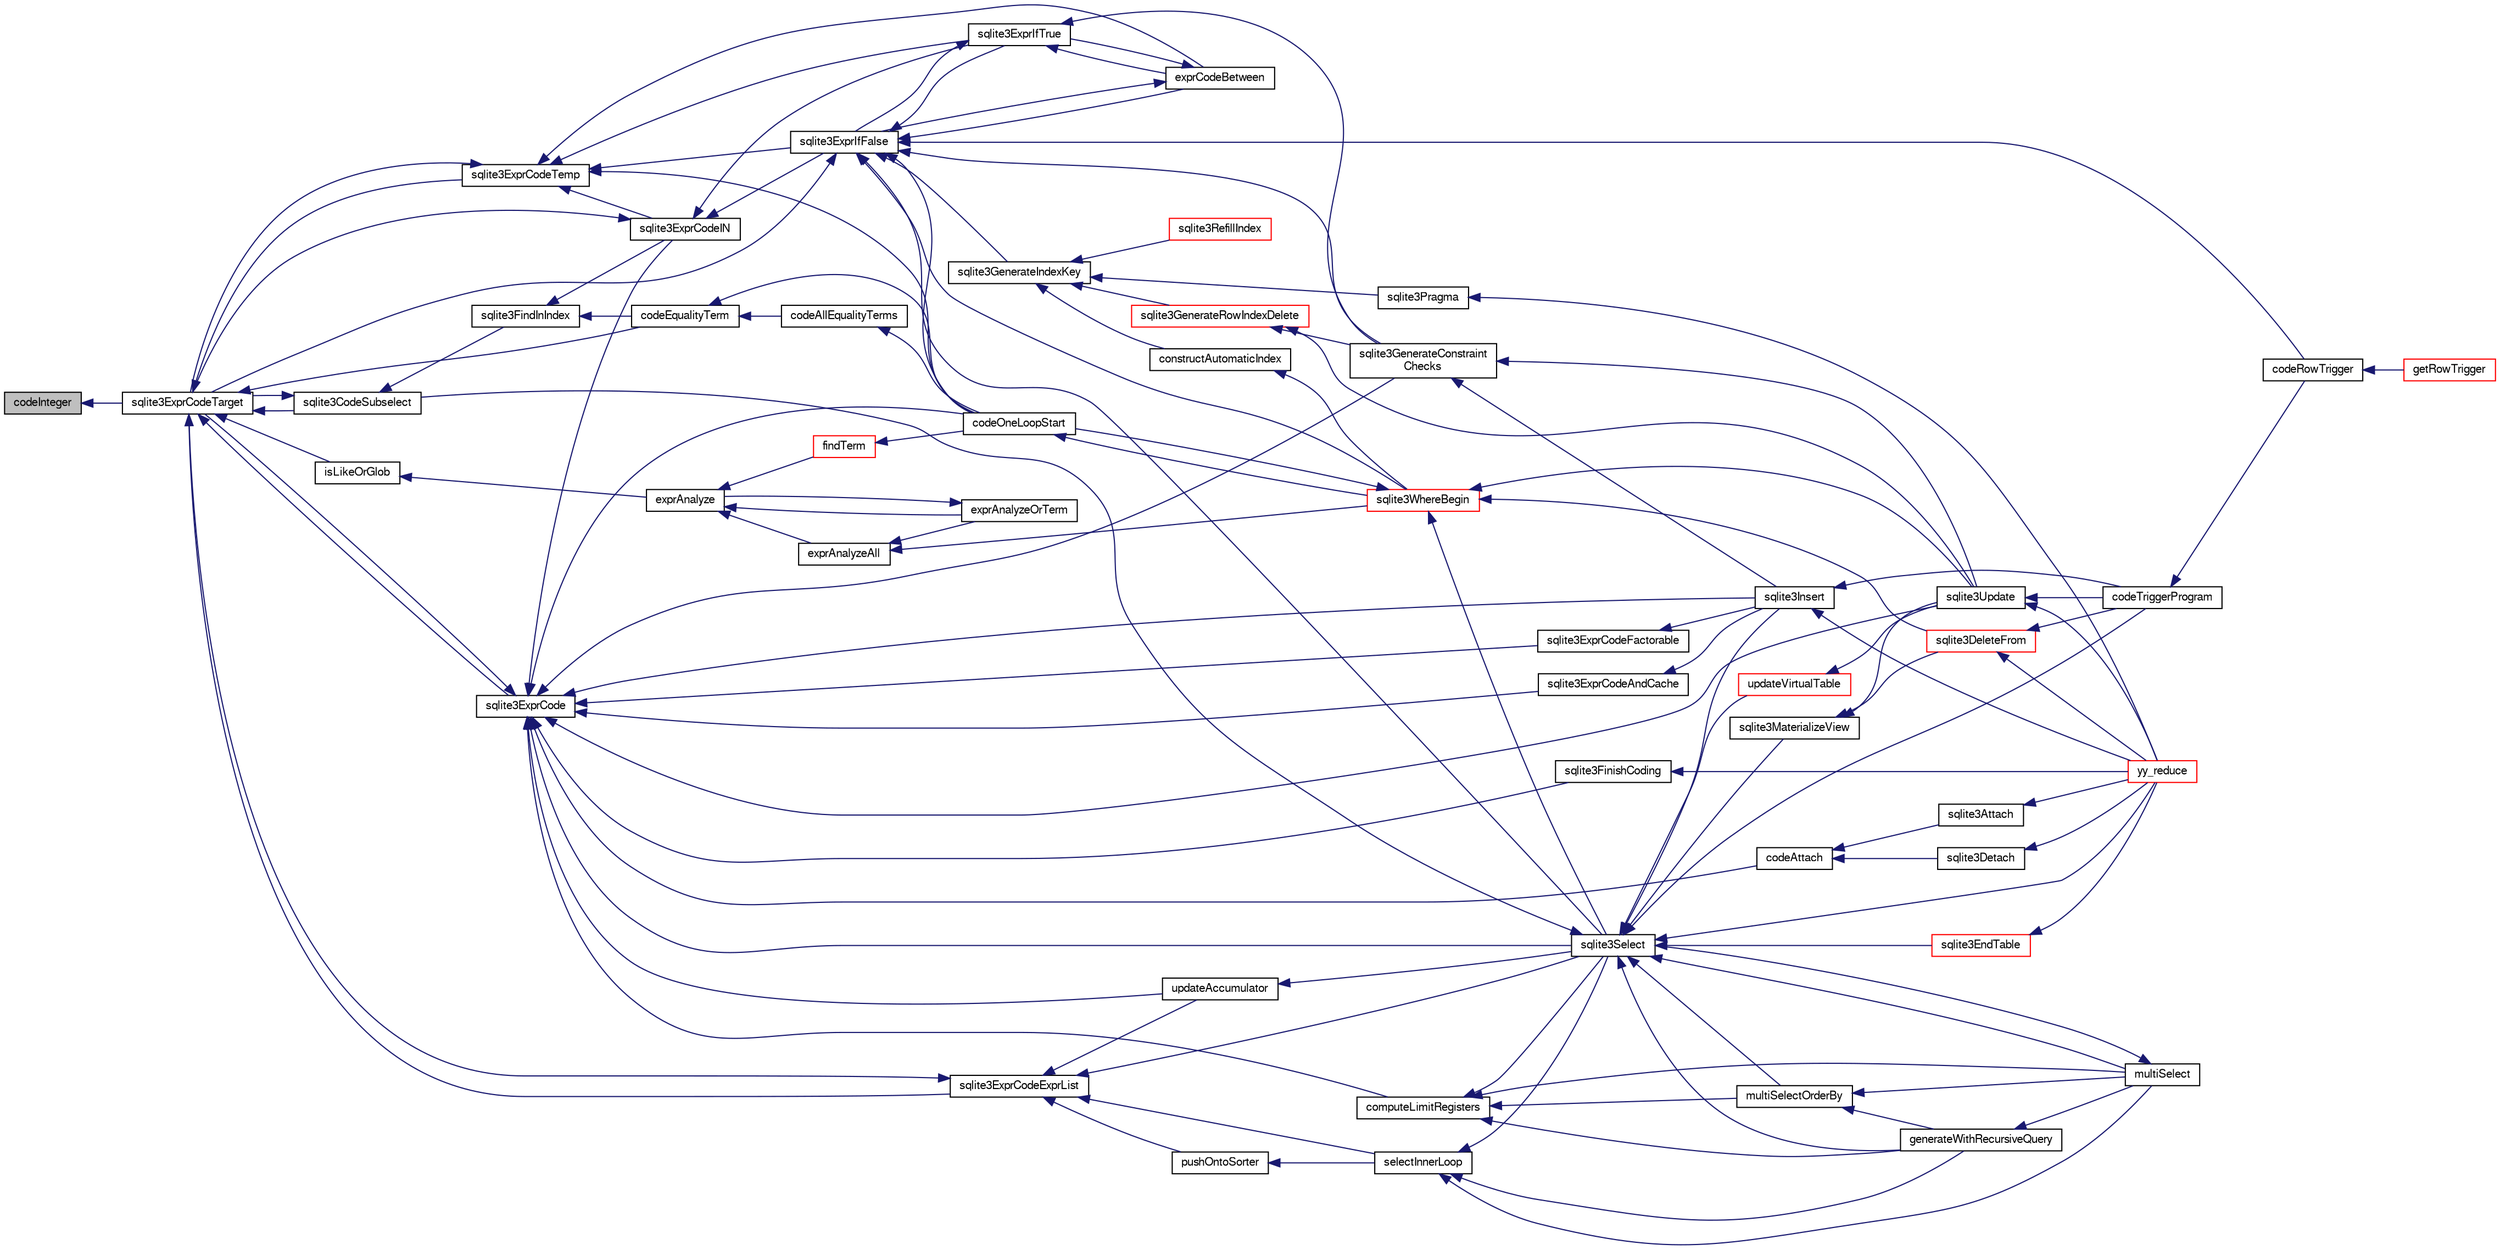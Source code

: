 digraph "codeInteger"
{
  edge [fontname="FreeSans",fontsize="10",labelfontname="FreeSans",labelfontsize="10"];
  node [fontname="FreeSans",fontsize="10",shape=record];
  rankdir="LR";
  Node53621 [label="codeInteger",height=0.2,width=0.4,color="black", fillcolor="grey75", style="filled", fontcolor="black"];
  Node53621 -> Node53622 [dir="back",color="midnightblue",fontsize="10",style="solid",fontname="FreeSans"];
  Node53622 [label="sqlite3ExprCodeTarget",height=0.2,width=0.4,color="black", fillcolor="white", style="filled",URL="$sqlite3_8c.html#a4f308397a0a3ed299ed31aaa1ae2a293"];
  Node53622 -> Node53623 [dir="back",color="midnightblue",fontsize="10",style="solid",fontname="FreeSans"];
  Node53623 [label="sqlite3CodeSubselect",height=0.2,width=0.4,color="black", fillcolor="white", style="filled",URL="$sqlite3_8c.html#aa69b46d2204a1d1b110107a1be12ee0c"];
  Node53623 -> Node53624 [dir="back",color="midnightblue",fontsize="10",style="solid",fontname="FreeSans"];
  Node53624 [label="sqlite3FindInIndex",height=0.2,width=0.4,color="black", fillcolor="white", style="filled",URL="$sqlite3_8c.html#af7d8c56ab0231f44bb5f87b3fafeffb2"];
  Node53624 -> Node53625 [dir="back",color="midnightblue",fontsize="10",style="solid",fontname="FreeSans"];
  Node53625 [label="sqlite3ExprCodeIN",height=0.2,width=0.4,color="black", fillcolor="white", style="filled",URL="$sqlite3_8c.html#ad9cf4f5b5ffb90c24a4a0900c8626193"];
  Node53625 -> Node53622 [dir="back",color="midnightblue",fontsize="10",style="solid",fontname="FreeSans"];
  Node53625 -> Node53626 [dir="back",color="midnightblue",fontsize="10",style="solid",fontname="FreeSans"];
  Node53626 [label="sqlite3ExprIfTrue",height=0.2,width=0.4,color="black", fillcolor="white", style="filled",URL="$sqlite3_8c.html#ad93a55237c23e1b743ab1f59df1a1444"];
  Node53626 -> Node53627 [dir="back",color="midnightblue",fontsize="10",style="solid",fontname="FreeSans"];
  Node53627 [label="exprCodeBetween",height=0.2,width=0.4,color="black", fillcolor="white", style="filled",URL="$sqlite3_8c.html#abd053493214542bca8f406f42145d173"];
  Node53627 -> Node53626 [dir="back",color="midnightblue",fontsize="10",style="solid",fontname="FreeSans"];
  Node53627 -> Node53628 [dir="back",color="midnightblue",fontsize="10",style="solid",fontname="FreeSans"];
  Node53628 [label="sqlite3ExprIfFalse",height=0.2,width=0.4,color="black", fillcolor="white", style="filled",URL="$sqlite3_8c.html#af97ecccb5d56e321e118414b08f65b71"];
  Node53628 -> Node53622 [dir="back",color="midnightblue",fontsize="10",style="solid",fontname="FreeSans"];
  Node53628 -> Node53627 [dir="back",color="midnightblue",fontsize="10",style="solid",fontname="FreeSans"];
  Node53628 -> Node53626 [dir="back",color="midnightblue",fontsize="10",style="solid",fontname="FreeSans"];
  Node53628 -> Node53629 [dir="back",color="midnightblue",fontsize="10",style="solid",fontname="FreeSans"];
  Node53629 [label="sqlite3GenerateIndexKey",height=0.2,width=0.4,color="black", fillcolor="white", style="filled",URL="$sqlite3_8c.html#ab85ac93d5c5e6760f45f07897be7f272"];
  Node53629 -> Node53630 [dir="back",color="midnightblue",fontsize="10",style="solid",fontname="FreeSans"];
  Node53630 [label="sqlite3RefillIndex",height=0.2,width=0.4,color="red", fillcolor="white", style="filled",URL="$sqlite3_8c.html#a17be5b679d9181b961ea9ba4a18d4f80"];
  Node53629 -> Node53641 [dir="back",color="midnightblue",fontsize="10",style="solid",fontname="FreeSans"];
  Node53641 [label="sqlite3GenerateRowIndexDelete",height=0.2,width=0.4,color="red", fillcolor="white", style="filled",URL="$sqlite3_8c.html#a09c23ae08a7c469d62705f067d7a2135"];
  Node53641 -> Node53655 [dir="back",color="midnightblue",fontsize="10",style="solid",fontname="FreeSans"];
  Node53655 [label="sqlite3GenerateConstraint\lChecks",height=0.2,width=0.4,color="black", fillcolor="white", style="filled",URL="$sqlite3_8c.html#aef639c1e6a0c0a67ca6e7690ad931bd2"];
  Node53655 -> Node53653 [dir="back",color="midnightblue",fontsize="10",style="solid",fontname="FreeSans"];
  Node53653 [label="sqlite3Insert",height=0.2,width=0.4,color="black", fillcolor="white", style="filled",URL="$sqlite3_8c.html#a5b17c9c2000bae6bdff8e6be48d7dc2b"];
  Node53653 -> Node53646 [dir="back",color="midnightblue",fontsize="10",style="solid",fontname="FreeSans"];
  Node53646 [label="codeTriggerProgram",height=0.2,width=0.4,color="black", fillcolor="white", style="filled",URL="$sqlite3_8c.html#a120801f59d9281d201d2ff4b2606836e"];
  Node53646 -> Node53647 [dir="back",color="midnightblue",fontsize="10",style="solid",fontname="FreeSans"];
  Node53647 [label="codeRowTrigger",height=0.2,width=0.4,color="black", fillcolor="white", style="filled",URL="$sqlite3_8c.html#a463cea5aaaf388b560b206570a0022fc"];
  Node53647 -> Node53648 [dir="back",color="midnightblue",fontsize="10",style="solid",fontname="FreeSans"];
  Node53648 [label="getRowTrigger",height=0.2,width=0.4,color="red", fillcolor="white", style="filled",URL="$sqlite3_8c.html#a69626ef20b540d1a2b19cf56f3f45689"];
  Node53653 -> Node53633 [dir="back",color="midnightblue",fontsize="10",style="solid",fontname="FreeSans"];
  Node53633 [label="yy_reduce",height=0.2,width=0.4,color="red", fillcolor="white", style="filled",URL="$sqlite3_8c.html#a7c419a9b25711c666a9a2449ef377f14"];
  Node53655 -> Node53651 [dir="back",color="midnightblue",fontsize="10",style="solid",fontname="FreeSans"];
  Node53651 [label="sqlite3Update",height=0.2,width=0.4,color="black", fillcolor="white", style="filled",URL="$sqlite3_8c.html#ac5aa67c46e8cc8174566fabe6809fafa"];
  Node53651 -> Node53646 [dir="back",color="midnightblue",fontsize="10",style="solid",fontname="FreeSans"];
  Node53651 -> Node53633 [dir="back",color="midnightblue",fontsize="10",style="solid",fontname="FreeSans"];
  Node53641 -> Node53651 [dir="back",color="midnightblue",fontsize="10",style="solid",fontname="FreeSans"];
  Node53629 -> Node53656 [dir="back",color="midnightblue",fontsize="10",style="solid",fontname="FreeSans"];
  Node53656 [label="sqlite3Pragma",height=0.2,width=0.4,color="black", fillcolor="white", style="filled",URL="$sqlite3_8c.html#a111391370f58f8e6a6eca51fd34d62ed"];
  Node53656 -> Node53633 [dir="back",color="midnightblue",fontsize="10",style="solid",fontname="FreeSans"];
  Node53629 -> Node53657 [dir="back",color="midnightblue",fontsize="10",style="solid",fontname="FreeSans"];
  Node53657 [label="constructAutomaticIndex",height=0.2,width=0.4,color="black", fillcolor="white", style="filled",URL="$sqlite3_8c.html#aad43d38bc718f4c8e8d0dd8f33ed526f"];
  Node53657 -> Node53658 [dir="back",color="midnightblue",fontsize="10",style="solid",fontname="FreeSans"];
  Node53658 [label="sqlite3WhereBegin",height=0.2,width=0.4,color="red", fillcolor="white", style="filled",URL="$sqlite3_8c.html#acad049f5c9a96a8118cffd5e5ce89f7c"];
  Node53658 -> Node53643 [dir="back",color="midnightblue",fontsize="10",style="solid",fontname="FreeSans"];
  Node53643 [label="sqlite3DeleteFrom",height=0.2,width=0.4,color="red", fillcolor="white", style="filled",URL="$sqlite3_8c.html#ab9b4b45349188b49eabb23f94608a091"];
  Node53643 -> Node53646 [dir="back",color="midnightblue",fontsize="10",style="solid",fontname="FreeSans"];
  Node53643 -> Node53633 [dir="back",color="midnightblue",fontsize="10",style="solid",fontname="FreeSans"];
  Node53658 -> Node53661 [dir="back",color="midnightblue",fontsize="10",style="solid",fontname="FreeSans"];
  Node53661 [label="sqlite3Select",height=0.2,width=0.4,color="black", fillcolor="white", style="filled",URL="$sqlite3_8c.html#a2465ee8c956209ba4b272477b7c21a45"];
  Node53661 -> Node53623 [dir="back",color="midnightblue",fontsize="10",style="solid",fontname="FreeSans"];
  Node53661 -> Node53636 [dir="back",color="midnightblue",fontsize="10",style="solid",fontname="FreeSans"];
  Node53636 [label="sqlite3EndTable",height=0.2,width=0.4,color="red", fillcolor="white", style="filled",URL="$sqlite3_8c.html#a7b5f2c66c0f0b6f819d970ca389768b0"];
  Node53636 -> Node53633 [dir="back",color="midnightblue",fontsize="10",style="solid",fontname="FreeSans"];
  Node53661 -> Node53662 [dir="back",color="midnightblue",fontsize="10",style="solid",fontname="FreeSans"];
  Node53662 [label="sqlite3MaterializeView",height=0.2,width=0.4,color="black", fillcolor="white", style="filled",URL="$sqlite3_8c.html#a4557984b0b75f998fb0c3f231c9b1def"];
  Node53662 -> Node53643 [dir="back",color="midnightblue",fontsize="10",style="solid",fontname="FreeSans"];
  Node53662 -> Node53651 [dir="back",color="midnightblue",fontsize="10",style="solid",fontname="FreeSans"];
  Node53661 -> Node53653 [dir="back",color="midnightblue",fontsize="10",style="solid",fontname="FreeSans"];
  Node53661 -> Node53663 [dir="back",color="midnightblue",fontsize="10",style="solid",fontname="FreeSans"];
  Node53663 [label="generateWithRecursiveQuery",height=0.2,width=0.4,color="black", fillcolor="white", style="filled",URL="$sqlite3_8c.html#ade2c3663fa9c3b9676507984b9483942"];
  Node53663 -> Node53664 [dir="back",color="midnightblue",fontsize="10",style="solid",fontname="FreeSans"];
  Node53664 [label="multiSelect",height=0.2,width=0.4,color="black", fillcolor="white", style="filled",URL="$sqlite3_8c.html#a6456c61f3d9b2389738753cedfa24fa7"];
  Node53664 -> Node53661 [dir="back",color="midnightblue",fontsize="10",style="solid",fontname="FreeSans"];
  Node53661 -> Node53664 [dir="back",color="midnightblue",fontsize="10",style="solid",fontname="FreeSans"];
  Node53661 -> Node53665 [dir="back",color="midnightblue",fontsize="10",style="solid",fontname="FreeSans"];
  Node53665 [label="multiSelectOrderBy",height=0.2,width=0.4,color="black", fillcolor="white", style="filled",URL="$sqlite3_8c.html#afcdb8488c6f4dfdadaf9f04bca35b808"];
  Node53665 -> Node53663 [dir="back",color="midnightblue",fontsize="10",style="solid",fontname="FreeSans"];
  Node53665 -> Node53664 [dir="back",color="midnightblue",fontsize="10",style="solid",fontname="FreeSans"];
  Node53661 -> Node53646 [dir="back",color="midnightblue",fontsize="10",style="solid",fontname="FreeSans"];
  Node53661 -> Node53666 [dir="back",color="midnightblue",fontsize="10",style="solid",fontname="FreeSans"];
  Node53666 [label="updateVirtualTable",height=0.2,width=0.4,color="red", fillcolor="white", style="filled",URL="$sqlite3_8c.html#a740220531db9293c39a2cdd7da3f74e1"];
  Node53666 -> Node53651 [dir="back",color="midnightblue",fontsize="10",style="solid",fontname="FreeSans"];
  Node53661 -> Node53633 [dir="back",color="midnightblue",fontsize="10",style="solid",fontname="FreeSans"];
  Node53658 -> Node53651 [dir="back",color="midnightblue",fontsize="10",style="solid",fontname="FreeSans"];
  Node53658 -> Node53667 [dir="back",color="midnightblue",fontsize="10",style="solid",fontname="FreeSans"];
  Node53667 [label="codeOneLoopStart",height=0.2,width=0.4,color="black", fillcolor="white", style="filled",URL="$sqlite3_8c.html#aa868875120b151c169cc79139ed6e008"];
  Node53667 -> Node53658 [dir="back",color="midnightblue",fontsize="10",style="solid",fontname="FreeSans"];
  Node53628 -> Node53655 [dir="back",color="midnightblue",fontsize="10",style="solid",fontname="FreeSans"];
  Node53628 -> Node53661 [dir="back",color="midnightblue",fontsize="10",style="solid",fontname="FreeSans"];
  Node53628 -> Node53647 [dir="back",color="midnightblue",fontsize="10",style="solid",fontname="FreeSans"];
  Node53628 -> Node53667 [dir="back",color="midnightblue",fontsize="10",style="solid",fontname="FreeSans"];
  Node53628 -> Node53658 [dir="back",color="midnightblue",fontsize="10",style="solid",fontname="FreeSans"];
  Node53626 -> Node53628 [dir="back",color="midnightblue",fontsize="10",style="solid",fontname="FreeSans"];
  Node53626 -> Node53655 [dir="back",color="midnightblue",fontsize="10",style="solid",fontname="FreeSans"];
  Node53625 -> Node53628 [dir="back",color="midnightblue",fontsize="10",style="solid",fontname="FreeSans"];
  Node53624 -> Node53668 [dir="back",color="midnightblue",fontsize="10",style="solid",fontname="FreeSans"];
  Node53668 [label="codeEqualityTerm",height=0.2,width=0.4,color="black", fillcolor="white", style="filled",URL="$sqlite3_8c.html#ad88a57073f031452c9843e97f15acc47"];
  Node53668 -> Node53669 [dir="back",color="midnightblue",fontsize="10",style="solid",fontname="FreeSans"];
  Node53669 [label="codeAllEqualityTerms",height=0.2,width=0.4,color="black", fillcolor="white", style="filled",URL="$sqlite3_8c.html#a3095598b812500a4efe41bf17cd49381"];
  Node53669 -> Node53667 [dir="back",color="midnightblue",fontsize="10",style="solid",fontname="FreeSans"];
  Node53668 -> Node53667 [dir="back",color="midnightblue",fontsize="10",style="solid",fontname="FreeSans"];
  Node53623 -> Node53622 [dir="back",color="midnightblue",fontsize="10",style="solid",fontname="FreeSans"];
  Node53622 -> Node53670 [dir="back",color="midnightblue",fontsize="10",style="solid",fontname="FreeSans"];
  Node53670 [label="sqlite3ExprCodeTemp",height=0.2,width=0.4,color="black", fillcolor="white", style="filled",URL="$sqlite3_8c.html#a3bc5c1ccb3c5851847e2aeb4a84ae1fc"];
  Node53670 -> Node53625 [dir="back",color="midnightblue",fontsize="10",style="solid",fontname="FreeSans"];
  Node53670 -> Node53622 [dir="back",color="midnightblue",fontsize="10",style="solid",fontname="FreeSans"];
  Node53670 -> Node53627 [dir="back",color="midnightblue",fontsize="10",style="solid",fontname="FreeSans"];
  Node53670 -> Node53626 [dir="back",color="midnightblue",fontsize="10",style="solid",fontname="FreeSans"];
  Node53670 -> Node53628 [dir="back",color="midnightblue",fontsize="10",style="solid",fontname="FreeSans"];
  Node53670 -> Node53667 [dir="back",color="midnightblue",fontsize="10",style="solid",fontname="FreeSans"];
  Node53622 -> Node53671 [dir="back",color="midnightblue",fontsize="10",style="solid",fontname="FreeSans"];
  Node53671 [label="sqlite3ExprCode",height=0.2,width=0.4,color="black", fillcolor="white", style="filled",URL="$sqlite3_8c.html#a75f270fb0b111b86924cca4ea507b417"];
  Node53671 -> Node53625 [dir="back",color="midnightblue",fontsize="10",style="solid",fontname="FreeSans"];
  Node53671 -> Node53622 [dir="back",color="midnightblue",fontsize="10",style="solid",fontname="FreeSans"];
  Node53671 -> Node53672 [dir="back",color="midnightblue",fontsize="10",style="solid",fontname="FreeSans"];
  Node53672 [label="sqlite3ExprCodeFactorable",height=0.2,width=0.4,color="black", fillcolor="white", style="filled",URL="$sqlite3_8c.html#a843f7fd58eec5a683c1fd8435fcd1e84"];
  Node53672 -> Node53653 [dir="back",color="midnightblue",fontsize="10",style="solid",fontname="FreeSans"];
  Node53671 -> Node53673 [dir="back",color="midnightblue",fontsize="10",style="solid",fontname="FreeSans"];
  Node53673 [label="sqlite3ExprCodeAndCache",height=0.2,width=0.4,color="black", fillcolor="white", style="filled",URL="$sqlite3_8c.html#ae3e46527d9b7fc9cb9236d21a5e6b1d8"];
  Node53673 -> Node53653 [dir="back",color="midnightblue",fontsize="10",style="solid",fontname="FreeSans"];
  Node53671 -> Node53674 [dir="back",color="midnightblue",fontsize="10",style="solid",fontname="FreeSans"];
  Node53674 [label="codeAttach",height=0.2,width=0.4,color="black", fillcolor="white", style="filled",URL="$sqlite3_8c.html#ade4e9e30d828a19c191fdcb098676d5b"];
  Node53674 -> Node53675 [dir="back",color="midnightblue",fontsize="10",style="solid",fontname="FreeSans"];
  Node53675 [label="sqlite3Detach",height=0.2,width=0.4,color="black", fillcolor="white", style="filled",URL="$sqlite3_8c.html#ab1a5a0b01c7560aef5e0b8603a68747d"];
  Node53675 -> Node53633 [dir="back",color="midnightblue",fontsize="10",style="solid",fontname="FreeSans"];
  Node53674 -> Node53676 [dir="back",color="midnightblue",fontsize="10",style="solid",fontname="FreeSans"];
  Node53676 [label="sqlite3Attach",height=0.2,width=0.4,color="black", fillcolor="white", style="filled",URL="$sqlite3_8c.html#ae0907fe0b43cc1b4c7e6a16213e8546f"];
  Node53676 -> Node53633 [dir="back",color="midnightblue",fontsize="10",style="solid",fontname="FreeSans"];
  Node53671 -> Node53677 [dir="back",color="midnightblue",fontsize="10",style="solid",fontname="FreeSans"];
  Node53677 [label="sqlite3FinishCoding",height=0.2,width=0.4,color="black", fillcolor="white", style="filled",URL="$sqlite3_8c.html#a651bc5b446c276c092705856d995b278"];
  Node53677 -> Node53633 [dir="back",color="midnightblue",fontsize="10",style="solid",fontname="FreeSans"];
  Node53671 -> Node53653 [dir="back",color="midnightblue",fontsize="10",style="solid",fontname="FreeSans"];
  Node53671 -> Node53655 [dir="back",color="midnightblue",fontsize="10",style="solid",fontname="FreeSans"];
  Node53671 -> Node53678 [dir="back",color="midnightblue",fontsize="10",style="solid",fontname="FreeSans"];
  Node53678 [label="computeLimitRegisters",height=0.2,width=0.4,color="black", fillcolor="white", style="filled",URL="$sqlite3_8c.html#ae9d37055e4905929b6f6cda5461e2f37"];
  Node53678 -> Node53663 [dir="back",color="midnightblue",fontsize="10",style="solid",fontname="FreeSans"];
  Node53678 -> Node53664 [dir="back",color="midnightblue",fontsize="10",style="solid",fontname="FreeSans"];
  Node53678 -> Node53665 [dir="back",color="midnightblue",fontsize="10",style="solid",fontname="FreeSans"];
  Node53678 -> Node53661 [dir="back",color="midnightblue",fontsize="10",style="solid",fontname="FreeSans"];
  Node53671 -> Node53679 [dir="back",color="midnightblue",fontsize="10",style="solid",fontname="FreeSans"];
  Node53679 [label="updateAccumulator",height=0.2,width=0.4,color="black", fillcolor="white", style="filled",URL="$sqlite3_8c.html#a1681660dd3ecd50c8727d6e56a537bd9"];
  Node53679 -> Node53661 [dir="back",color="midnightblue",fontsize="10",style="solid",fontname="FreeSans"];
  Node53671 -> Node53661 [dir="back",color="midnightblue",fontsize="10",style="solid",fontname="FreeSans"];
  Node53671 -> Node53651 [dir="back",color="midnightblue",fontsize="10",style="solid",fontname="FreeSans"];
  Node53671 -> Node53667 [dir="back",color="midnightblue",fontsize="10",style="solid",fontname="FreeSans"];
  Node53622 -> Node53680 [dir="back",color="midnightblue",fontsize="10",style="solid",fontname="FreeSans"];
  Node53680 [label="sqlite3ExprCodeExprList",height=0.2,width=0.4,color="black", fillcolor="white", style="filled",URL="$sqlite3_8c.html#a05b2b3dc3de7565de24eb3a2ff4e9566"];
  Node53680 -> Node53622 [dir="back",color="midnightblue",fontsize="10",style="solid",fontname="FreeSans"];
  Node53680 -> Node53681 [dir="back",color="midnightblue",fontsize="10",style="solid",fontname="FreeSans"];
  Node53681 [label="pushOntoSorter",height=0.2,width=0.4,color="black", fillcolor="white", style="filled",URL="$sqlite3_8c.html#a4555397beb584a386e7739cf022a6651"];
  Node53681 -> Node53682 [dir="back",color="midnightblue",fontsize="10",style="solid",fontname="FreeSans"];
  Node53682 [label="selectInnerLoop",height=0.2,width=0.4,color="black", fillcolor="white", style="filled",URL="$sqlite3_8c.html#ababe0933661ebe67eb0e6074bb1fd411"];
  Node53682 -> Node53663 [dir="back",color="midnightblue",fontsize="10",style="solid",fontname="FreeSans"];
  Node53682 -> Node53664 [dir="back",color="midnightblue",fontsize="10",style="solid",fontname="FreeSans"];
  Node53682 -> Node53661 [dir="back",color="midnightblue",fontsize="10",style="solid",fontname="FreeSans"];
  Node53680 -> Node53682 [dir="back",color="midnightblue",fontsize="10",style="solid",fontname="FreeSans"];
  Node53680 -> Node53679 [dir="back",color="midnightblue",fontsize="10",style="solid",fontname="FreeSans"];
  Node53680 -> Node53661 [dir="back",color="midnightblue",fontsize="10",style="solid",fontname="FreeSans"];
  Node53622 -> Node53683 [dir="back",color="midnightblue",fontsize="10",style="solid",fontname="FreeSans"];
  Node53683 [label="isLikeOrGlob",height=0.2,width=0.4,color="black", fillcolor="white", style="filled",URL="$sqlite3_8c.html#a6c38e495198bf8976f68d1a6ebd74a50"];
  Node53683 -> Node53684 [dir="back",color="midnightblue",fontsize="10",style="solid",fontname="FreeSans"];
  Node53684 [label="exprAnalyze",height=0.2,width=0.4,color="black", fillcolor="white", style="filled",URL="$sqlite3_8c.html#acb10e48c9a4184a4edd9bfd5b14ad0b7"];
  Node53684 -> Node53685 [dir="back",color="midnightblue",fontsize="10",style="solid",fontname="FreeSans"];
  Node53685 [label="findTerm",height=0.2,width=0.4,color="red", fillcolor="white", style="filled",URL="$sqlite3_8c.html#af26eb1eed85001fcf29fa189b631ac4b"];
  Node53685 -> Node53667 [dir="back",color="midnightblue",fontsize="10",style="solid",fontname="FreeSans"];
  Node53684 -> Node53690 [dir="back",color="midnightblue",fontsize="10",style="solid",fontname="FreeSans"];
  Node53690 [label="exprAnalyzeAll",height=0.2,width=0.4,color="black", fillcolor="white", style="filled",URL="$sqlite3_8c.html#a2e7a957af98e240fa68e34d6ff639437"];
  Node53690 -> Node53691 [dir="back",color="midnightblue",fontsize="10",style="solid",fontname="FreeSans"];
  Node53691 [label="exprAnalyzeOrTerm",height=0.2,width=0.4,color="black", fillcolor="white", style="filled",URL="$sqlite3_8c.html#ab95cabd8b51cb2291b5bef0c4a3776d2"];
  Node53691 -> Node53684 [dir="back",color="midnightblue",fontsize="10",style="solid",fontname="FreeSans"];
  Node53690 -> Node53658 [dir="back",color="midnightblue",fontsize="10",style="solid",fontname="FreeSans"];
  Node53684 -> Node53691 [dir="back",color="midnightblue",fontsize="10",style="solid",fontname="FreeSans"];
  Node53622 -> Node53668 [dir="back",color="midnightblue",fontsize="10",style="solid",fontname="FreeSans"];
}
